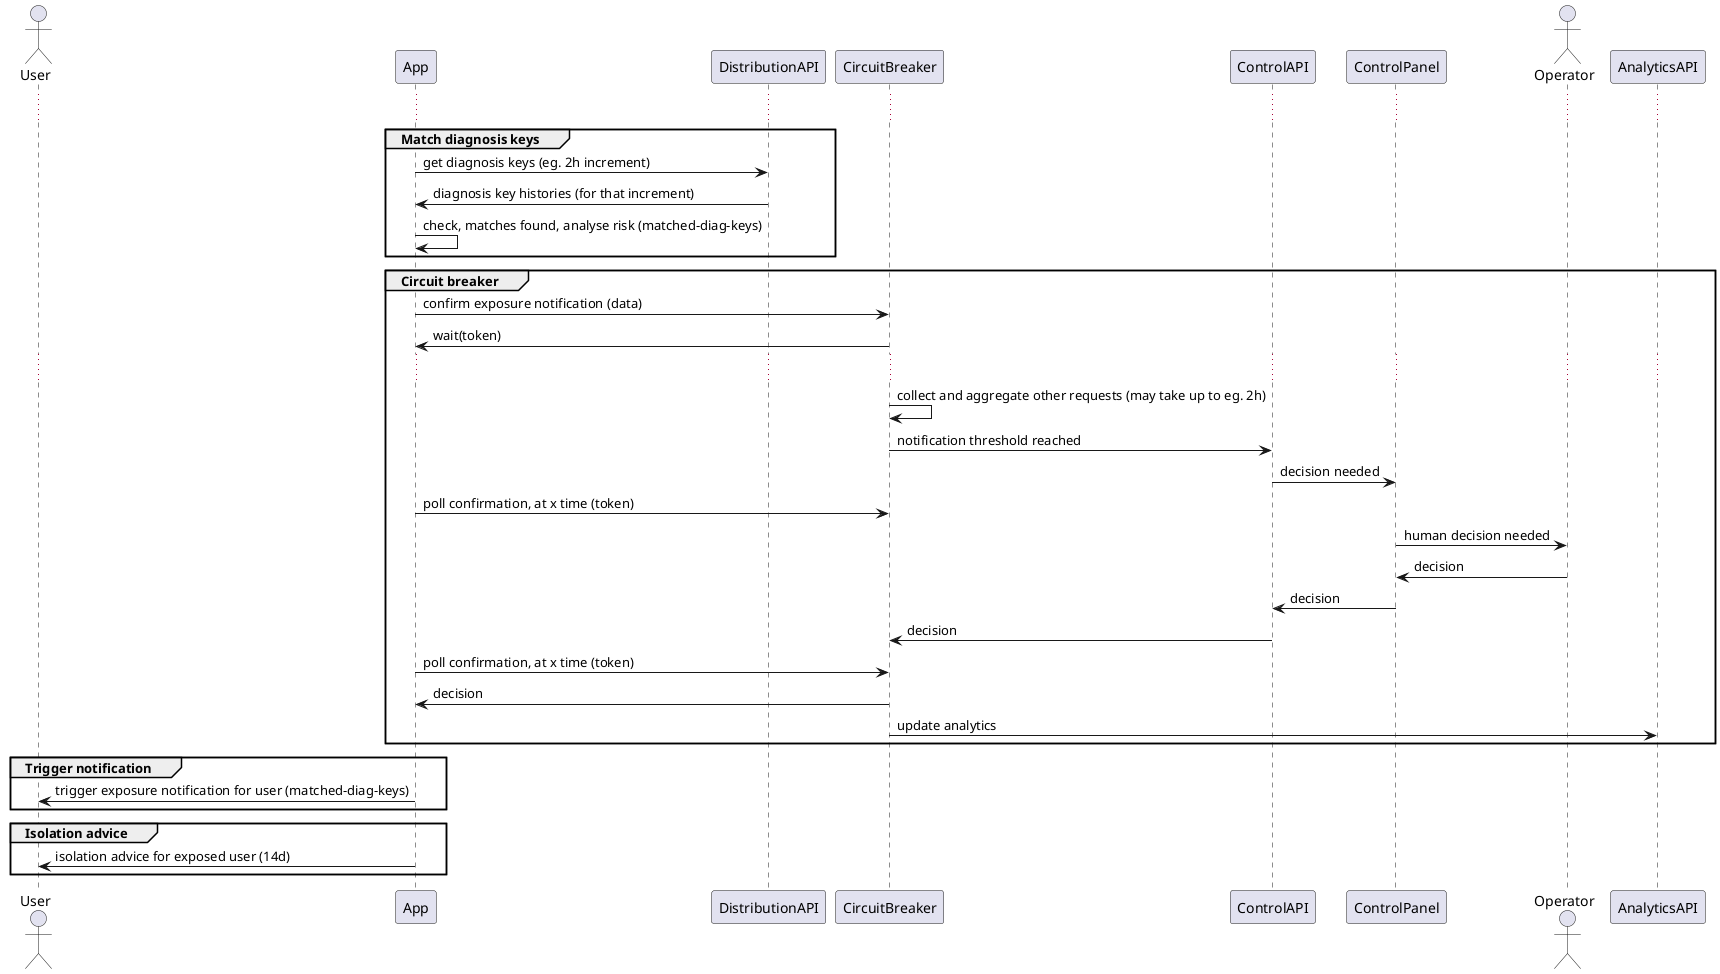 @startuml system-flow_matching-diagnosis-keys-trigger-exposure-notification

Actor User

...
group Match diagnosis keys
  App -> DistributionAPI : get diagnosis keys (eg. 2h increment)
  App <- DistributionAPI : diagnosis key histories (for that increment)

  App -> App : check, matches found, analyse risk (matched-diag-keys)
end
group Circuit breaker
  App -> CircuitBreaker : confirm exposure notification (data)
  App <- CircuitBreaker : wait(token)
  ...
  CircuitBreaker -> CircuitBreaker : collect and aggregate other requests (may take up to eg. 2h)
  CircuitBreaker -> ControlAPI : notification threshold reached

  ControlAPI -> ControlPanel : decision needed
  
  App -> CircuitBreaker : poll confirmation, at x time (token)
    Actor Operator
  ControlPanel -> Operator :  human decision needed
  ControlPanel <- Operator :  decision

  ControlAPI <- ControlPanel : decision
  CircuitBreaker <- ControlAPI : decision

  App -> CircuitBreaker : poll confirmation, at x time (token)
  App <- CircuitBreaker : decision

  CircuitBreaker -> AnalyticsAPI : update analytics
end

group Trigger notification
  App -> User : trigger exposure notification for user (matched-diag-keys)
end

group Isolation advice
  App -> User : isolation advice for exposed user (14d)
end 

@enduml